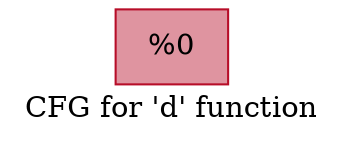 digraph "CFG for 'd' function" {
	label="CFG for 'd' function";

	Node0x55e43dbda6a0 [shape=record,color="#b70d28ff", style=filled, fillcolor="#b70d2870",label="{%0 }"];
}
